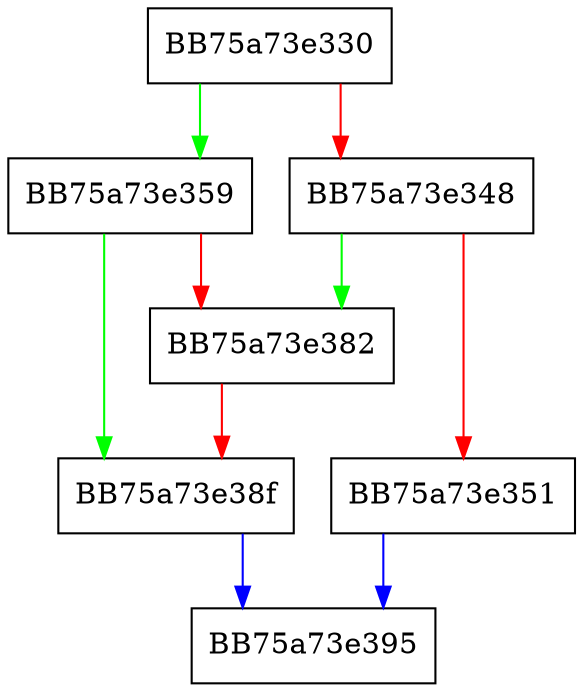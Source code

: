 digraph IL_2_emu {
  node [shape="box"];
  graph [splines=ortho];
  BB75a73e330 -> BB75a73e359 [color="green"];
  BB75a73e330 -> BB75a73e348 [color="red"];
  BB75a73e348 -> BB75a73e382 [color="green"];
  BB75a73e348 -> BB75a73e351 [color="red"];
  BB75a73e351 -> BB75a73e395 [color="blue"];
  BB75a73e359 -> BB75a73e38f [color="green"];
  BB75a73e359 -> BB75a73e382 [color="red"];
  BB75a73e382 -> BB75a73e38f [color="red"];
  BB75a73e38f -> BB75a73e395 [color="blue"];
}